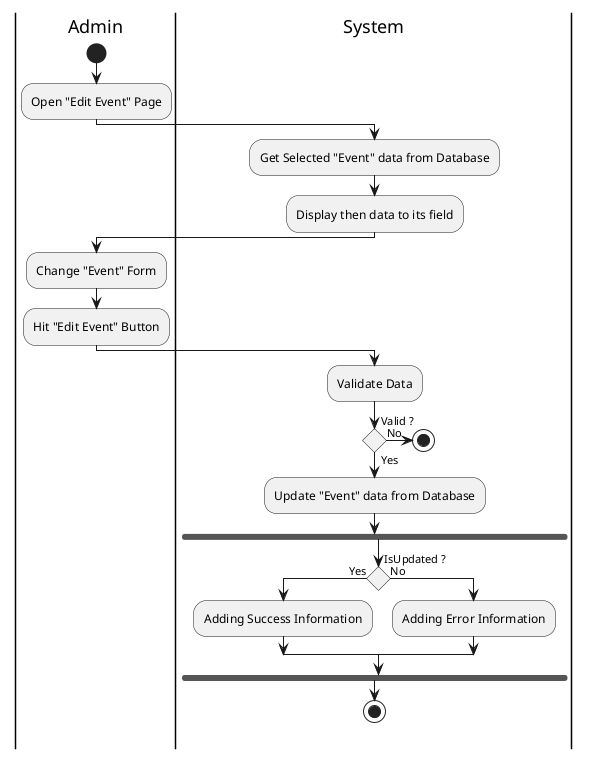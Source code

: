 @startuml UpdateEvent

skinparam ConditionEndStyle hline
skinparam conditionStyle diamond
skinparam Monochrome true
skinparam Shadowing false

|Admin|
start
:Open "Edit Event" Page;

|System|
:Get Selected "Event" data from Database;
:Display then data to its field;

|Admin|
:Change "Event" Form;
:Hit "Edit Event" Button;

|System|
:Validate Data;
if (Valid ?) then (Yes)
    :Update "Event" data from Database;
    fork
        if (IsUpdated ?) then (Yes)
            :Adding Success Information;
        else (No)
            :Adding Error Information;
        endif
    endfork
    stop
else (No)
    stop
endif
@enduml